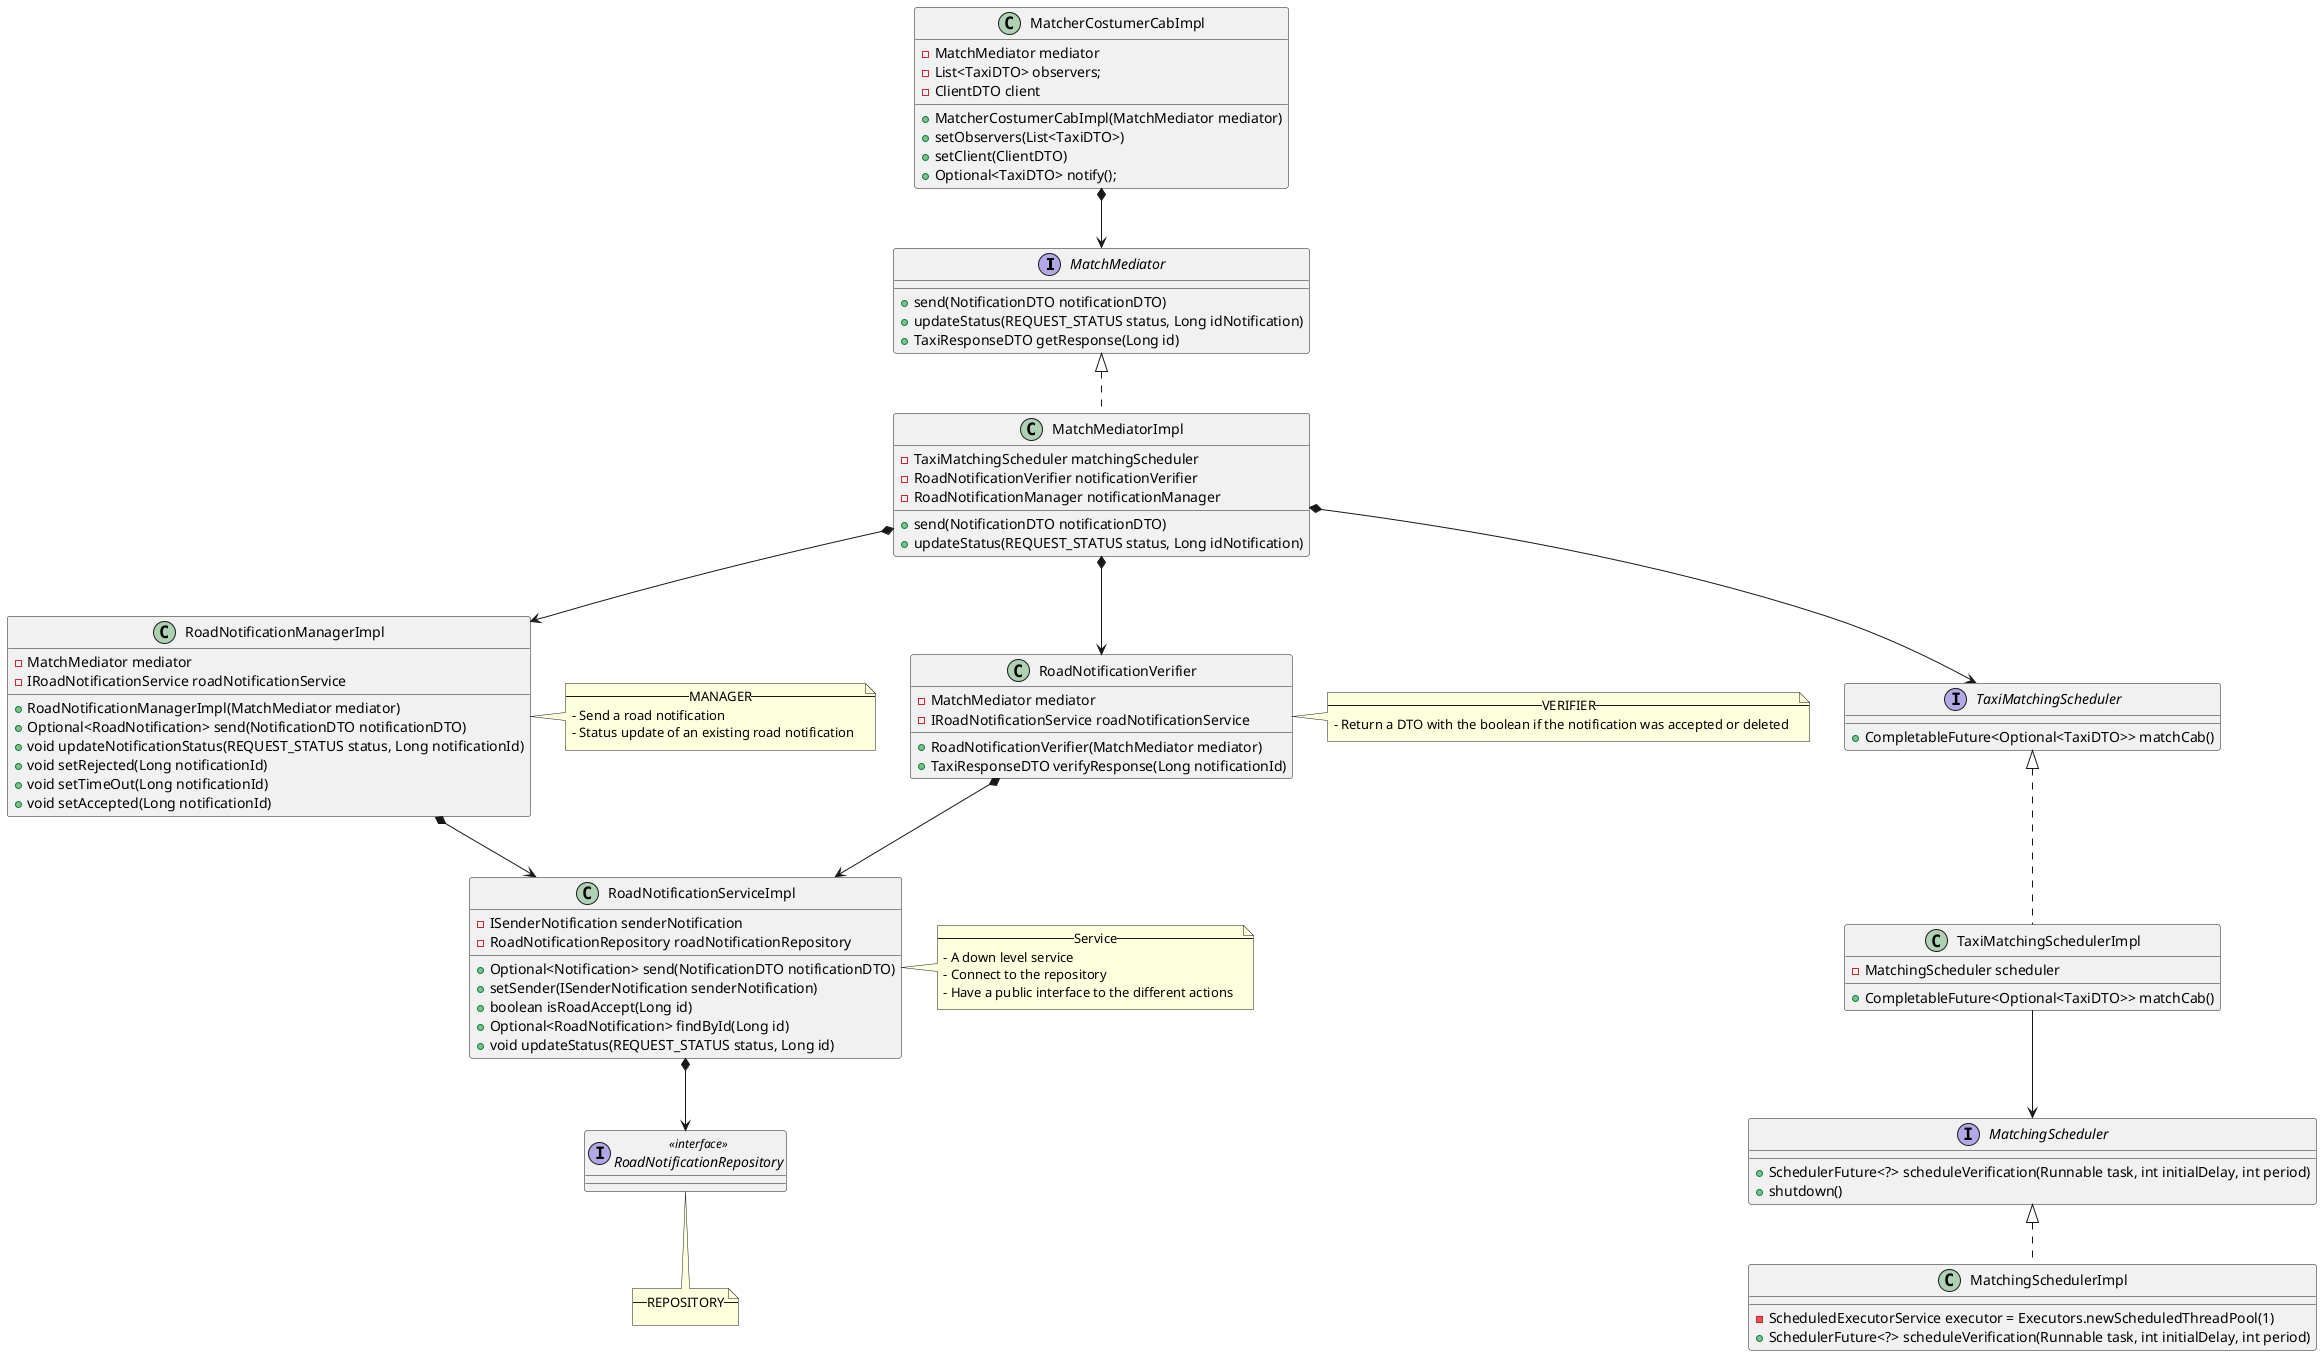 @startuml notification
top to bottom direction

interface MatchMediator {
    + send(NotificationDTO notificationDTO)
    + updateStatus(REQUEST_STATUS status, Long idNotification)
    + TaxiResponseDTO getResponse(Long id)
}

class MatchMediatorImpl {
    - TaxiMatchingScheduler matchingScheduler
    - RoadNotificationVerifier notificationVerifier
    - RoadNotificationManager notificationManager
    + send(NotificationDTO notificationDTO)
    + updateStatus(REQUEST_STATUS status, Long idNotification)
}


class MatcherCostumerCabImpl {
    - MatchMediator mediator
    - List<TaxiDTO> observers;
    - ClientDTO client
    + MatcherCostumerCabImpl(MatchMediator mediator)
    + setObservers(List<TaxiDTO>)
    + setClient(ClientDTO)
    + Optional<TaxiDTO> notify();
}

interface TaxiMatchingScheduler {
    +CompletableFuture<Optional<TaxiDTO>> matchCab()
}
class TaxiMatchingSchedulerImpl {
    - MatchingScheduler scheduler
    + CompletableFuture<Optional<TaxiDTO>> matchCab()
}


interface MatchingScheduler {
    + SchedulerFuture<?> scheduleVerification(Runnable task, int initialDelay, int period)
    + shutdown()
}
class MatchingSchedulerImpl {
    - ScheduledExecutorService executor = Executors.newScheduledThreadPool(1)
    + SchedulerFuture<?> scheduleVerification(Runnable task, int initialDelay, int period)
}

class RoadNotificationManagerImpl {
    - MatchMediator mediator
    - IRoadNotificationService roadNotificationService
    + RoadNotificationManagerImpl(MatchMediator mediator)
    + Optional<RoadNotification> send(NotificationDTO notificationDTO)
    + void updateNotificationStatus(REQUEST_STATUS status, Long notificationId)
    + void setRejected(Long notificationId)
    + void setTimeOut(Long notificationId)
    + void setAccepted(Long notificationId)
}
note right of RoadNotificationManagerImpl
    --MANAGER--
    - Send a road notification
    - Status update of an existing road notification
end note

class RoadNotificationVerifier {
    - MatchMediator mediator
    - IRoadNotificationService roadNotificationService
    + RoadNotificationVerifier(MatchMediator mediator)
    + TaxiResponseDTO verifyResponse(Long notificationId)
}

note right of RoadNotificationVerifier {
    --VERIFIER--
    - Return a DTO with the boolean if the notification was accepted or deleted
}

class RoadNotificationServiceImpl {
    - ISenderNotification senderNotification
    - RoadNotificationRepository roadNotificationRepository
    + Optional<Notification> send(NotificationDTO notificationDTO)
    + setSender(ISenderNotification senderNotification)
    + boolean isRoadAccept(Long id)
    + Optional<RoadNotification> findById(Long id)
    + void updateStatus(REQUEST_STATUS status, Long id)
}
note right of RoadNotificationServiceImpl {
    --Service--
    - A down level service
    - Connect to the repository
    - Have a public interface to the different actions
}

interface RoadNotificationRepository <<interface>>{
}
note bottom of RoadNotificationRepository {
    --REPOSITORY--
}
MatchingScheduler <|.. MatchingSchedulerImpl

RoadNotificationManagerImpl *--> RoadNotificationServiceImpl
RoadNotificationVerifier *--> RoadNotificationServiceImpl
RoadNotificationServiceImpl *--> RoadNotificationRepository
MatcherCostumerCabImpl *--> MatchMediator
TaxiMatchingScheduler <|.. TaxiMatchingSchedulerImpl
TaxiMatchingSchedulerImpl --> MatchingScheduler
MatchMediator <|.. MatchMediatorImpl
MatchMediatorImpl *--> TaxiMatchingScheduler
MatchMediatorImpl *--> RoadNotificationVerifier
MatchMediatorImpl *--> RoadNotificationManagerImpl
@enduml